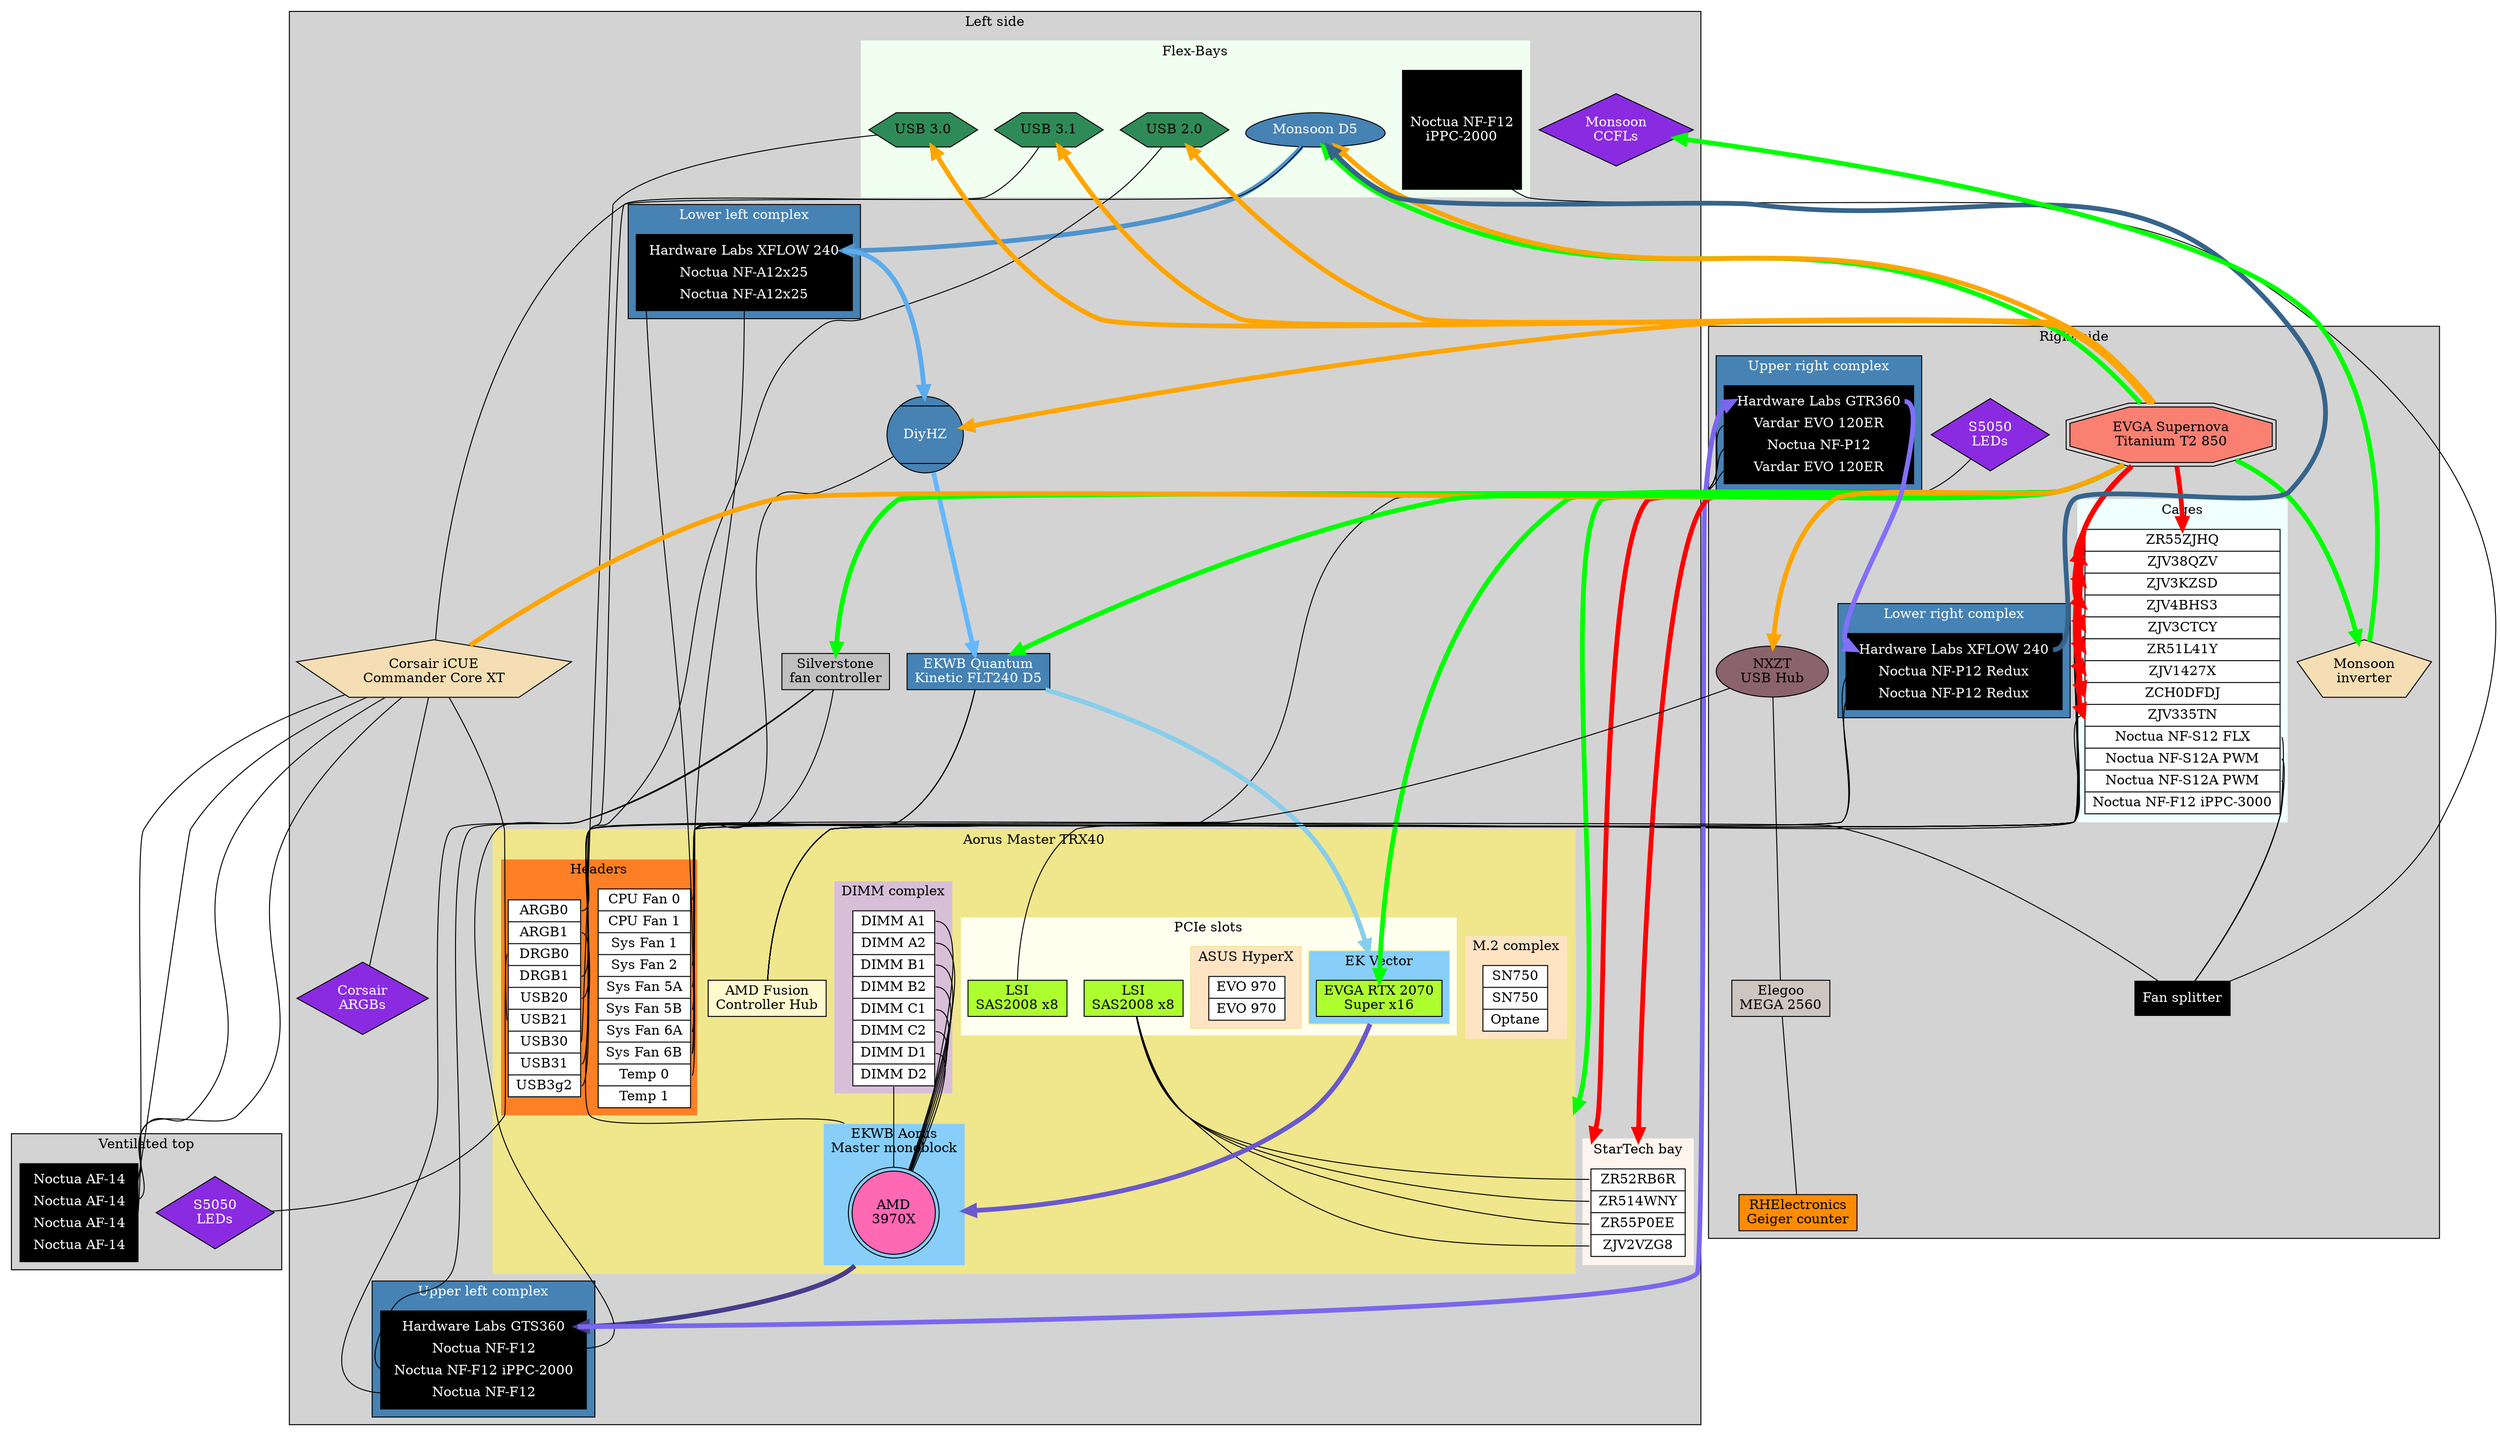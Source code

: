 graph G {
	compound=true
	subgraph clusterLeftSide {
		label="Left side";
		style=filled;
		subgraph clusterFlex {
		  label="Flex-Bays";
			style=filled;
			color=honeydew1;
		  Monsoon [label="Monsoon D5" style=filled fillcolor=steelblue shape=egg fontcolor=white];
		  BayUSB31 [label="USB 3.1" style=filled fillcolor=seagreen shape=hexagon];
		  BayUSB20 [label="USB 2.0" style=filled fillcolor=seagreen shape=hexagon];
		  BayUSB30 [label="USB 3.0" style=filled fillcolor=seagreen shape=hexagon];
		  Noctua2000 [label="Noctua NF-F12\niPPC-2000" shape=Msquare style=filled fillcolor=black fontcolor=white];
		}
		subgraph clusterStartech {
			label="StarTech bay";
			style=filled;
			color=seashell;
		  node [shape=record];
				bay [style=filled fillcolor=white label="{ <STECH0>ZR52RB6R|<STECH1>ZR514WNY|<STECH2>ZR55P0EE|<STECH3>ZJV2VZG8 }"]
		}
		subgraph clusterMobo {
			label="Aorus Master TRX40";
			style=filled;
			color=khaki;
			shape=Msquare;
			subgraph clusterM2s {
				label="M.2 complex";
				style=filled;
				fillcolor=bisque;
				node [shape=record];
				  m2s [style=filled fillcolor=white label="{ <WD0>SN750|<WD1>SN750|<OPTANE>Optane }"]
			}
			subgraph clusterMonoblock {
				label="EKWB Aorus\nMaster monoblock";
				style=filled;
				fillcolor=lightskyblue;
				CPU [style=filled fillcolor=hotpink shape=doublecircle label="AMD\n3970X"];
			}
			subgraph clusterPCIe {
				label="PCIe slots";
				style=filled;
				fillcolor=ivory;
		    LSI [label="LSI\nSAS2008 x8" style=filled fillcolor=greenyellow shape=rectangle]
		    ASM [label="LSI\nSAS2008 x8" style=filled fillcolor=greenyellow shape=rectangle]
				subgraph clusterEKVector {
					label="EK Vector";
					style=filled;
					fillcolor=lightskyblue;
					GPU [label="EVGA RTX 2070\nSuper x16" style=filled fillcolor=greenyellow shape=rectangle]
				}
				subgraph clusterHyperX {
					label="ASUS HyperX";
					style=filled;
					fillcolor=bisque;
					node [shape=record];
					  ssds [style=filled fillcolor=white label="{ <SAM0>EVO 970|<SAM1>EVO 970}"]
				}
			}
			subgraph clusterMemory {
				label="DIMM complex";
				style=filled;
				fillcolor=thistle;
        node [shape=record];
					dimms [style=filled fillcolor=white label="{ <DIMM0>DIMM A1|<DIMM1>DIMM A2|<DIMM2>DIMM B1|<DIMM3>DIMM B2|<DIMM4>DIMM C1|<DIMM5>DIMM C2|<DIMM6>DIMM D1|<DIMM7>DIMM D2 }"]
		  }
			AMDFCH [label="AMD Fusion\nController Hub" style=filled fillcolor=lemonchiffon shape=rectangle];
			subgraph clusterHeaders {
				label="Headers";
				style=filled;
				fillcolor=chocolate1;
				node [shape=record];
				  pins [style=filled fillcolor=white label="{ <ARGB0>ARGB0|<ARGB1>ARGB1|<DRGB0>DRGB0|<DRGB1>DRGB1|<USB20>USB20|<USB21>USB21|<USB30>USB30|<USB31>USB31|<USB3g2>USB3g2 }"];
        node [shape=record];
				  fans [style=filled fillcolor=white label="{ <FAN0>CPU Fan 0|<FAN1>CPU Fan 1|<FAN2>Sys Fan 1|<FAN3>Sys Fan 2|<FAN5A>Sys Fan 5A|<FAN5B>Sys Fan 5B|<FAN6A>Sys Fan 6A|<FAN6B>Sys Fan 6B|<ETEMP0>Temp 0|<ETEMP1>Temp 1 }"];
			}
		}
		Silverstone [label="Silverstone\nfan controller" style=filled shape=rectangle fillcolor=silver]
		subgraph clusterULeft {
		  label="Upper left complex"
			style=filled
			fillcolor=steelblue
			fontcolor=white
		  node [shape=plaintext];
			  uleft [style=filled fillcolor=black fontcolor=white label=<<TABLE><TR><TD PORT="gts360">Hardware Labs GTS360</TD></TR><TR><TD PORT="uleftfan0">Noctua NF-F12</TD></TR><TR><TD PORT="uleftfan1">Noctua NF-F12 iPPC-2000</TD></TR><TR><TD PORT="uleftfan2">Noctua NF-F12</TD></TR></TABLE>>]
		}
		Silverstone--uleft:uleftfan0
		Silverstone--uleft:uleftfan1
		Silverstone--uleft:uleftfan2
		subgraph clusterLLeft {
		  label="Lower left complex"
			style=filled
			fillcolor=steelblue
			fontcolor=white
		  node [shape=plaintext];
		    lleft [style=filled fillcolor=black fontcolor=white label=<<TABLE><TR><TD PORT="xflow240a">Hardware Labs XFLOW 240</TD></TR><TR><TD PORT="lleftfan0">Noctua NF-A12x25</TD></TR><TR><TD PORT="lleftfan1">Noctua NF-A12x25</TD></TR></TABLE>>];
    }
		lleft:lleftfan0--fans:FAN6B
		lleft:lleftfan1--fans:FAN6B
		dimms:DIMM0--CPU
		dimms:DIMM1--CPU
		dimms:DIMM2--CPU
		dimms:DIMM3--CPU
		dimms:DIMM4--CPU
		dimms:DIMM5--CPU
		dimms:DIMM6--CPU
		dimms:DIMM7--CPU
		BayUSB30--pins:USB30
		BayUSB20--pins:USB31
		BayUSB31--pins:USB3g2
		LSI--bay:STECH0
		LSI--bay:STECH1
		LSI--bay:STECH2
		LSI--bay:STECH3
		Corsair [label="Corsair iCUE\nCommander Core XT" style=filled fillcolor=wheat shape=pentagon]
		Corsair--CorsairLEDs
		CorsairLEDs [label="Corsair\nARGBs" style=filled fillcolor=blueviolet fontcolor=white shape=diamond]
		Monsoon--lleft:xflow240a [color=steelblue3 penwidth=5 dir=forward];
		lleft:xflow240a--DiyHZ [color=steelblue2 penwidth=5 dir=forward];
		DiyHZ--fans:FAN5A
		DiyHZ [style=filled fillcolor=steelblue shape=Mcircle fontcolor=white dir=forward];
		GPU--CPU [color=slateblue3 penwidth=5 ltail=clusterEKVector lhead=clusterMonoblock dir=forward];
		CPU--uleft:gts360 [color=slateblue4 penwidth=5 ltail=clusterMonoblock dir=forward];
	  pins:ARGB1--CPU [lhead=clusterMonoblock]
	  Quantum [label="EKWB Quantum\nKinetic FLT240 D5" style=filled fillcolor=steelblue shape=rectangle fontcolor=white];
	  CCFLs [label="Monsoon\nCCFLs" style=filled fillcolor=blueviolet fontcolor=white shape=diamond]
	}
	subgraph clusterRightside {
		label="Right side";
		style=filled;
		subgraph clusterCages {
			label="Cages";
			style="filled";
			color="azure";
			node [shape=record];
				caged [style=filled fillcolor=white label="{ <CAGE0>ZR55ZJHQ|<CAGE1>ZJV38QZV|<CAGE2>ZJV3KZSD|<CAGE3>ZJV4BHS3|<CAGE4>ZJV3CTCY|<CAGE5>ZR51L41Y|<CAGE6>ZJV1427X|<CAGE7>ZCH0DFDJ|<CAGE8>ZJV335TN|<CAGEFAN0>Noctua NF-S12 FLX|<CAGEFAN1>Noctua NF-S12A PWM|<CAGEFAN2>Noctua NF-S12A PWM|<CAGEFAN3>Noctua NF-F12 iPPC-3000 }"]
		}
		PSU--BayUSB30 [color=orange penwidth=5 dir=forward];
		PSU--BayUSB31 [color=orange penwidth=5 dir=forward];
		PSU--BayUSB20 [color=orange penwidth=5 dir=forward];
		PSU--caged:CAGE0 [color=red penwidth=5 dir=forward];
		PSU--caged:CAGE1 [color=red penwidth=5 dir=forward];
		PSU--caged:CAGE2 [color=red penwidth=5 dir=forward];
		PSU--caged:CAGE3 [color=red penwidth=5 dir=forward];
		PSU--caged:CAGE4 [color=red penwidth=5 dir=forward];
		PSU--caged:CAGE5 [color=red penwidth=5 dir=forward];
		PSU--caged:CAGE6 [color=red penwidth=5 dir=forward];
		PSU--caged:CAGE7 [color=red penwidth=5 dir=forward];
		PSU--caged:CAGE8 [color=red penwidth=5 dir=forward];
		subgraph clusterURight {
		  label="Upper right complex"
			style=filled
			fillcolor=steelblue
			fontcolor=white
		  node [shape=plaintext];
			  uright [style=filled fillcolor=black fontcolor=white label=<<TABLE><TR><TD PORT="gtr360">Hardware Labs GTR360</TD></TR><TR><TD PORT="urightfan0">Vardar EVO 120ER</TD></TR><TR><TD PORT="urightfan1">Noctua NF-P12</TD></TR><TR><TD PORT="urightfan2">Vardar EVO 120ER</TD></TR></TABLE>>]
		}
		subgraph clusterLRight {
		  label="Lower right complex"
			style=filled
			fillcolor=steelblue
			fontcolor=white
		  node [shape=plaintext];
		    lright [style=filled fillcolor=black fontcolor=white label=<<TABLE><TR><TD PORT="xflow240b">Hardware Labs XFLOW 240</TD></TR><TR><TD PORT="lrightfan0">Noctua NF-P12 Redux</TD></TR><TR><TD PORT="lrightfan1">Noctua NF-P12 Redux</TD></TR></TABLE>>];
    }
		lright:lrightfan0--fans:FAN6A
		lright:lrightfan1--fans:FAN6A
		uright:gtr360--lright:xflow240b [dir=forward color=slateblue1 penwidth=5];
		LEDS1 [shape=diamond fontcolor=white fillcolor=blueviolet style=filled label="S5050\nLEDs"];
		NXZT [label="NXZT\nUSB Hub" style=filled fillcolor=pink4 style=filled]
		Arduino [shape=rectangle style=filled fillcolor=seashell3 label="Elegoo\nMEGA 2560"]
		Geiger [shape=rectangle style=filled fillcolor=darkorange label="RHElectronics\nGeiger counter"]
		Arduino--Geiger
		NXZT--Arduino
		Inverter [label="Monsoon\ninverter" style=filled fillcolor=wheat shape=pentagon]
		PSU--Inverter [color=green penwidth=5 dir=forward];
		PSU--NXZT [color=orange penwidth=5 dir=forward]
		caged:CAGEFAN0--FanSplitter
		caged:CAGEFAN1--FanSplitter
		caged:CAGEFAN2--FanSplitter
	  FanSplitter [label="Fan splitter" style=filled fillcolor=black fontcolor=white shape=rectangle]
	}
  Noctua2000--FanSplitter
	PSU--Silverstone [color=green penwidth=5 dir=forward];
	Silverstone--uright:urightfan0
	Silverstone--uright:urightfan1
	Silverstone--uright:urightfan2
	Silverstone--fans:FAN0
	FanSplitter--fans:FAN5B
	Inverter--CCFLs [color=green penwidth=5 dir=forward]
	lright:xflow240b--Monsoon [color=steelblue4 penwidth=5 dir=forward];
	DiyHZ--Quantum [color=steelblue1 penwidth=5 dir=forward];
	Quantum--GPU [color=skyblue penwidth=5 lhead=clusterEKVector dir=forward];
	uleft:gts360--uright:gtr360 [color=slateblue2 penwidth=5 dir=forward];
	PSU--bay:STECH0 [lhead=clusterStartech color=red penwidth=5 dir=forward];
	PSU--bay:STECH2 [lhead=clusterStartech color=red penwidth=5 dir=forward];
	PSU--GPU [color=green penwidth=5 dir=forward];
	PSU--CPU [lhead=clusterMobo color=green penwidth=5 dir=forward];
	PSU--Quantum [color=green penwidth=5 dir=forward];
	PSU--Monsoon [color=green penwidth=5 dir=forward];
	PSU--Monsoon [color=orange penwidth=5 dir=forward];
	PSU--DiyHZ [color=orange penwidth=5 dir=forward];
	PSU [label="EVGA Supernova\nTitanium T2 850" style=filled fillcolor=salmon shape=doubleoctagon]
	subgraph clusterRoof {
		label="Ventilated top";
		style=filled;
		LEDS0 [shape=diamond fontcolor=white fillcolor=blueviolet style=filled label="S5050\nLEDs"];
		node [shape=plaintext];
			top [style=filled fillcolor=black fontcolor=white label=<<TABLE><TR><TD PORT="Noctua140A">Noctua AF-14</TD></TR><TR><TD PORT="Noctua140B">Noctua AF-14</TD></TR><TR><TD PORT="Noctua140C">Noctua AF-14</TD></TR><TR><TD PORT="Noctua140D">Noctua AF-14</TD></TR></TABLE>>];
	}
	AMDFCH--caged:CAGE0
	AMDFCH--caged:CAGE1
	AMDFCH--caged:CAGE2
	AMDFCH--caged:CAGE3
	AMDFCH--caged:CAGE4
	AMDFCH--caged:CAGE5
	AMDFCH--caged:CAGE6
	AMDFCH--caged:CAGE7
	ASM--caged:CAGE8
	Corsair--top:Noctua140A
	Corsair--top:Noctua140B
	Corsair--top:Noctua140C
	Corsair--top:Noctua140D
	PSU--Corsair [color=orange penwidth=5]
	pins:ARGB0--Quantum
	pins:DRGB0--LEDS0
	pins:DRGB1--LEDS1
	Monsoon--Corsair
	Quantum--fans:ETEMP0
	Quantum--fans:FAN3
	NXZT--pins:USB20
	Corsair--pins:USB21
}
